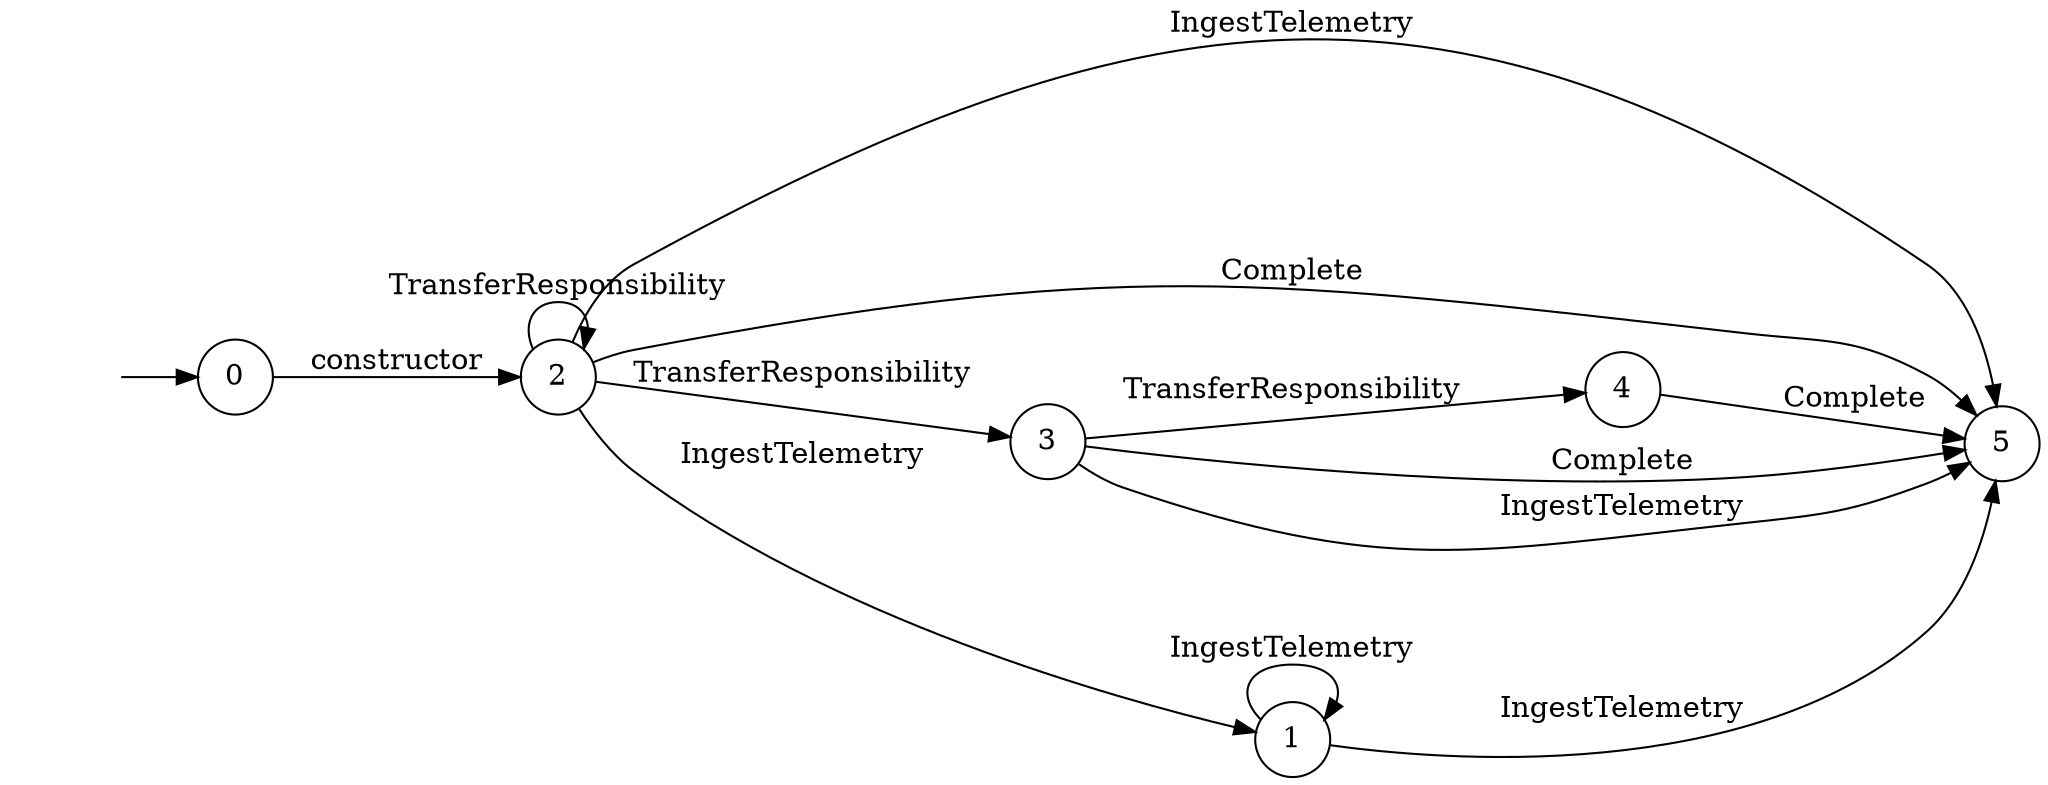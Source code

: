 digraph "Dapp-Automata-data/fuzzer/testnetdata-model-rq1-fix/RefrigeratedTransportation/Ktail-1" {
	graph [rankdir=LR]
	"" [label="" shape=plaintext]
	4 [label=4 shape=circle]
	5 [label=5 shape=circle]
	3 [label=3 shape=circle]
	0 [label=0 shape=circle]
	2 [label=2 shape=circle]
	1 [label=1 shape=circle]
	"" -> 0 [label=""]
	1 -> 5 [label=IngestTelemetry]
	1 -> 1 [label=IngestTelemetry]
	2 -> 5 [label=IngestTelemetry]
	2 -> 1 [label=IngestTelemetry]
	2 -> 2 [label=TransferResponsibility]
	2 -> 3 [label=TransferResponsibility]
	2 -> 5 [label=Complete]
	3 -> 4 [label=TransferResponsibility]
	3 -> 5 [label=Complete]
	3 -> 5 [label=IngestTelemetry]
	0 -> 2 [label=constructor]
	4 -> 5 [label=Complete]
}
